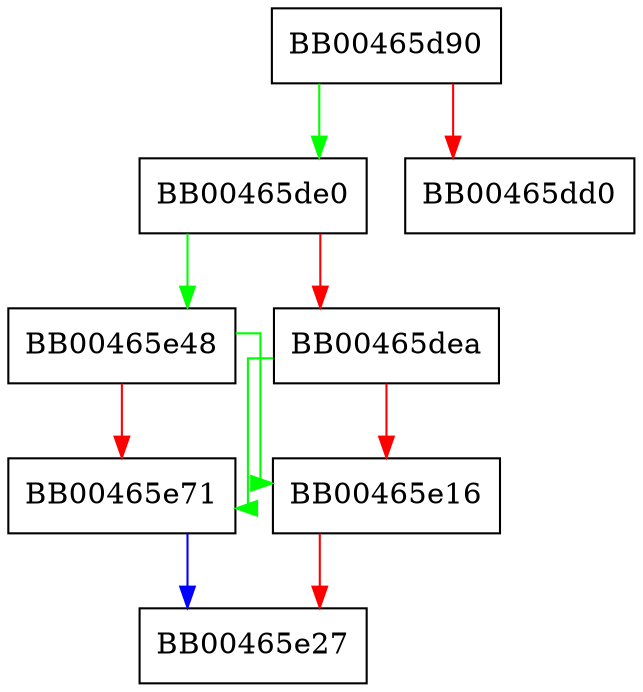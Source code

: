 digraph app_load_config_bio {
  node [shape="box"];
  graph [splines=ortho];
  BB00465d90 -> BB00465de0 [color="green"];
  BB00465d90 -> BB00465dd0 [color="red"];
  BB00465de0 -> BB00465e48 [color="green"];
  BB00465de0 -> BB00465dea [color="red"];
  BB00465dea -> BB00465e71 [color="green"];
  BB00465dea -> BB00465e16 [color="red"];
  BB00465e16 -> BB00465e27 [color="red"];
  BB00465e48 -> BB00465e16 [color="green"];
  BB00465e48 -> BB00465e71 [color="red"];
  BB00465e71 -> BB00465e27 [color="blue"];
}